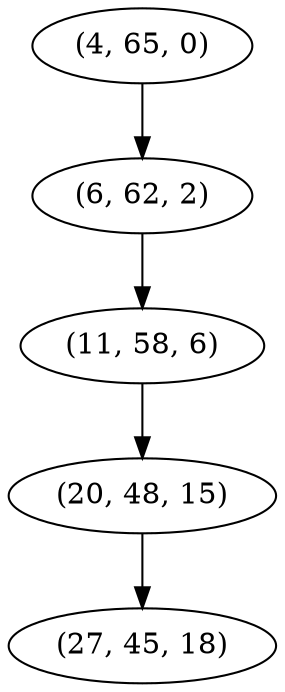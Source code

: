 digraph tree {
    "(4, 65, 0)";
    "(6, 62, 2)";
    "(11, 58, 6)";
    "(20, 48, 15)";
    "(27, 45, 18)";
    "(4, 65, 0)" -> "(6, 62, 2)";
    "(6, 62, 2)" -> "(11, 58, 6)";
    "(11, 58, 6)" -> "(20, 48, 15)";
    "(20, 48, 15)" -> "(27, 45, 18)";
}
